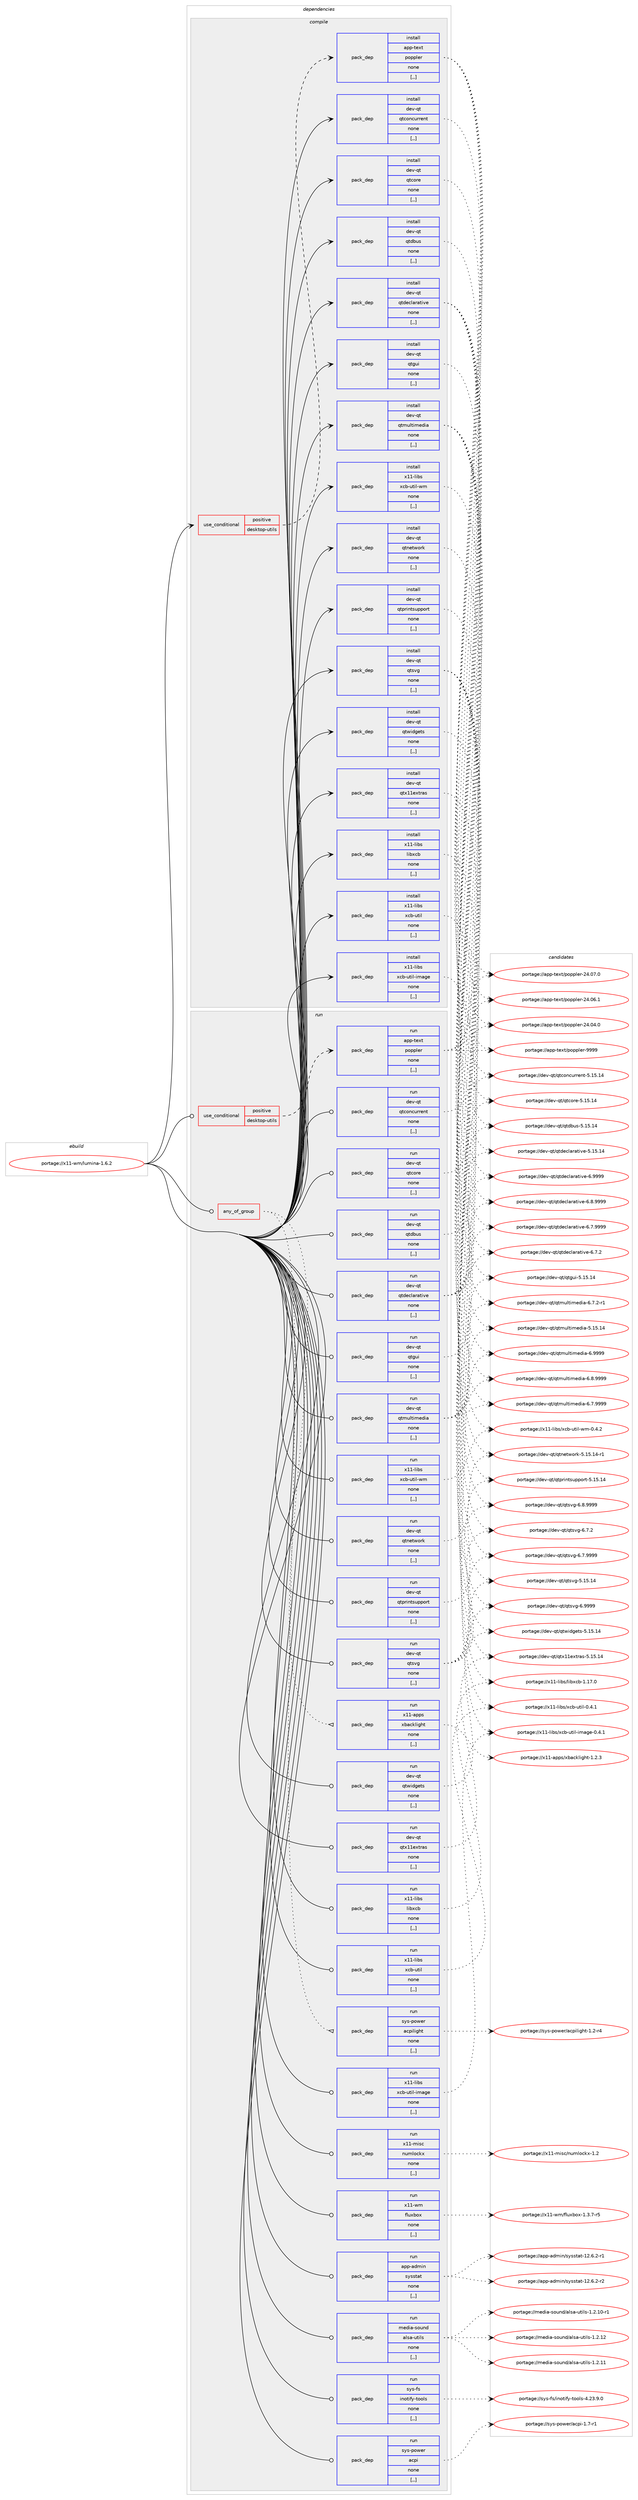 digraph prolog {

# *************
# Graph options
# *************

newrank=true;
concentrate=true;
compound=true;
graph [rankdir=LR,fontname=Helvetica,fontsize=10,ranksep=1.5];#, ranksep=2.5, nodesep=0.2];
edge  [arrowhead=vee];
node  [fontname=Helvetica,fontsize=10];

# **********
# The ebuild
# **********

subgraph cluster_leftcol {
color=gray;
label=<<i>ebuild</i>>;
id [label="portage://x11-wm/lumina-1.6.2", color=red, width=4, href="../x11-wm/lumina-1.6.2.svg"];
}

# ****************
# The dependencies
# ****************

subgraph cluster_midcol {
color=gray;
label=<<i>dependencies</i>>;
subgraph cluster_compile {
fillcolor="#eeeeee";
style=filled;
label=<<i>compile</i>>;
subgraph cond123637 {
dependency469698 [label=<<TABLE BORDER="0" CELLBORDER="1" CELLSPACING="0" CELLPADDING="4"><TR><TD ROWSPAN="3" CELLPADDING="10">use_conditional</TD></TR><TR><TD>positive</TD></TR><TR><TD>desktop-utils</TD></TR></TABLE>>, shape=none, color=red];
subgraph pack342618 {
dependency469699 [label=<<TABLE BORDER="0" CELLBORDER="1" CELLSPACING="0" CELLPADDING="4" WIDTH="220"><TR><TD ROWSPAN="6" CELLPADDING="30">pack_dep</TD></TR><TR><TD WIDTH="110">install</TD></TR><TR><TD>app-text</TD></TR><TR><TD>poppler</TD></TR><TR><TD>none</TD></TR><TR><TD>[,,]</TD></TR></TABLE>>, shape=none, color=blue];
}
dependency469698:e -> dependency469699:w [weight=20,style="dashed",arrowhead="vee"];
}
id:e -> dependency469698:w [weight=20,style="solid",arrowhead="vee"];
subgraph pack342619 {
dependency469700 [label=<<TABLE BORDER="0" CELLBORDER="1" CELLSPACING="0" CELLPADDING="4" WIDTH="220"><TR><TD ROWSPAN="6" CELLPADDING="30">pack_dep</TD></TR><TR><TD WIDTH="110">install</TD></TR><TR><TD>dev-qt</TD></TR><TR><TD>qtconcurrent</TD></TR><TR><TD>none</TD></TR><TR><TD>[,,]</TD></TR></TABLE>>, shape=none, color=blue];
}
id:e -> dependency469700:w [weight=20,style="solid",arrowhead="vee"];
subgraph pack342620 {
dependency469701 [label=<<TABLE BORDER="0" CELLBORDER="1" CELLSPACING="0" CELLPADDING="4" WIDTH="220"><TR><TD ROWSPAN="6" CELLPADDING="30">pack_dep</TD></TR><TR><TD WIDTH="110">install</TD></TR><TR><TD>dev-qt</TD></TR><TR><TD>qtcore</TD></TR><TR><TD>none</TD></TR><TR><TD>[,,]</TD></TR></TABLE>>, shape=none, color=blue];
}
id:e -> dependency469701:w [weight=20,style="solid",arrowhead="vee"];
subgraph pack342621 {
dependency469702 [label=<<TABLE BORDER="0" CELLBORDER="1" CELLSPACING="0" CELLPADDING="4" WIDTH="220"><TR><TD ROWSPAN="6" CELLPADDING="30">pack_dep</TD></TR><TR><TD WIDTH="110">install</TD></TR><TR><TD>dev-qt</TD></TR><TR><TD>qtdbus</TD></TR><TR><TD>none</TD></TR><TR><TD>[,,]</TD></TR></TABLE>>, shape=none, color=blue];
}
id:e -> dependency469702:w [weight=20,style="solid",arrowhead="vee"];
subgraph pack342622 {
dependency469703 [label=<<TABLE BORDER="0" CELLBORDER="1" CELLSPACING="0" CELLPADDING="4" WIDTH="220"><TR><TD ROWSPAN="6" CELLPADDING="30">pack_dep</TD></TR><TR><TD WIDTH="110">install</TD></TR><TR><TD>dev-qt</TD></TR><TR><TD>qtdeclarative</TD></TR><TR><TD>none</TD></TR><TR><TD>[,,]</TD></TR></TABLE>>, shape=none, color=blue];
}
id:e -> dependency469703:w [weight=20,style="solid",arrowhead="vee"];
subgraph pack342623 {
dependency469704 [label=<<TABLE BORDER="0" CELLBORDER="1" CELLSPACING="0" CELLPADDING="4" WIDTH="220"><TR><TD ROWSPAN="6" CELLPADDING="30">pack_dep</TD></TR><TR><TD WIDTH="110">install</TD></TR><TR><TD>dev-qt</TD></TR><TR><TD>qtgui</TD></TR><TR><TD>none</TD></TR><TR><TD>[,,]</TD></TR></TABLE>>, shape=none, color=blue];
}
id:e -> dependency469704:w [weight=20,style="solid",arrowhead="vee"];
subgraph pack342624 {
dependency469705 [label=<<TABLE BORDER="0" CELLBORDER="1" CELLSPACING="0" CELLPADDING="4" WIDTH="220"><TR><TD ROWSPAN="6" CELLPADDING="30">pack_dep</TD></TR><TR><TD WIDTH="110">install</TD></TR><TR><TD>dev-qt</TD></TR><TR><TD>qtmultimedia</TD></TR><TR><TD>none</TD></TR><TR><TD>[,,]</TD></TR></TABLE>>, shape=none, color=blue];
}
id:e -> dependency469705:w [weight=20,style="solid",arrowhead="vee"];
subgraph pack342625 {
dependency469706 [label=<<TABLE BORDER="0" CELLBORDER="1" CELLSPACING="0" CELLPADDING="4" WIDTH="220"><TR><TD ROWSPAN="6" CELLPADDING="30">pack_dep</TD></TR><TR><TD WIDTH="110">install</TD></TR><TR><TD>dev-qt</TD></TR><TR><TD>qtnetwork</TD></TR><TR><TD>none</TD></TR><TR><TD>[,,]</TD></TR></TABLE>>, shape=none, color=blue];
}
id:e -> dependency469706:w [weight=20,style="solid",arrowhead="vee"];
subgraph pack342626 {
dependency469707 [label=<<TABLE BORDER="0" CELLBORDER="1" CELLSPACING="0" CELLPADDING="4" WIDTH="220"><TR><TD ROWSPAN="6" CELLPADDING="30">pack_dep</TD></TR><TR><TD WIDTH="110">install</TD></TR><TR><TD>dev-qt</TD></TR><TR><TD>qtprintsupport</TD></TR><TR><TD>none</TD></TR><TR><TD>[,,]</TD></TR></TABLE>>, shape=none, color=blue];
}
id:e -> dependency469707:w [weight=20,style="solid",arrowhead="vee"];
subgraph pack342627 {
dependency469708 [label=<<TABLE BORDER="0" CELLBORDER="1" CELLSPACING="0" CELLPADDING="4" WIDTH="220"><TR><TD ROWSPAN="6" CELLPADDING="30">pack_dep</TD></TR><TR><TD WIDTH="110">install</TD></TR><TR><TD>dev-qt</TD></TR><TR><TD>qtsvg</TD></TR><TR><TD>none</TD></TR><TR><TD>[,,]</TD></TR></TABLE>>, shape=none, color=blue];
}
id:e -> dependency469708:w [weight=20,style="solid",arrowhead="vee"];
subgraph pack342628 {
dependency469709 [label=<<TABLE BORDER="0" CELLBORDER="1" CELLSPACING="0" CELLPADDING="4" WIDTH="220"><TR><TD ROWSPAN="6" CELLPADDING="30">pack_dep</TD></TR><TR><TD WIDTH="110">install</TD></TR><TR><TD>dev-qt</TD></TR><TR><TD>qtwidgets</TD></TR><TR><TD>none</TD></TR><TR><TD>[,,]</TD></TR></TABLE>>, shape=none, color=blue];
}
id:e -> dependency469709:w [weight=20,style="solid",arrowhead="vee"];
subgraph pack342629 {
dependency469710 [label=<<TABLE BORDER="0" CELLBORDER="1" CELLSPACING="0" CELLPADDING="4" WIDTH="220"><TR><TD ROWSPAN="6" CELLPADDING="30">pack_dep</TD></TR><TR><TD WIDTH="110">install</TD></TR><TR><TD>dev-qt</TD></TR><TR><TD>qtx11extras</TD></TR><TR><TD>none</TD></TR><TR><TD>[,,]</TD></TR></TABLE>>, shape=none, color=blue];
}
id:e -> dependency469710:w [weight=20,style="solid",arrowhead="vee"];
subgraph pack342630 {
dependency469711 [label=<<TABLE BORDER="0" CELLBORDER="1" CELLSPACING="0" CELLPADDING="4" WIDTH="220"><TR><TD ROWSPAN="6" CELLPADDING="30">pack_dep</TD></TR><TR><TD WIDTH="110">install</TD></TR><TR><TD>x11-libs</TD></TR><TR><TD>libxcb</TD></TR><TR><TD>none</TD></TR><TR><TD>[,,]</TD></TR></TABLE>>, shape=none, color=blue];
}
id:e -> dependency469711:w [weight=20,style="solid",arrowhead="vee"];
subgraph pack342631 {
dependency469712 [label=<<TABLE BORDER="0" CELLBORDER="1" CELLSPACING="0" CELLPADDING="4" WIDTH="220"><TR><TD ROWSPAN="6" CELLPADDING="30">pack_dep</TD></TR><TR><TD WIDTH="110">install</TD></TR><TR><TD>x11-libs</TD></TR><TR><TD>xcb-util</TD></TR><TR><TD>none</TD></TR><TR><TD>[,,]</TD></TR></TABLE>>, shape=none, color=blue];
}
id:e -> dependency469712:w [weight=20,style="solid",arrowhead="vee"];
subgraph pack342632 {
dependency469713 [label=<<TABLE BORDER="0" CELLBORDER="1" CELLSPACING="0" CELLPADDING="4" WIDTH="220"><TR><TD ROWSPAN="6" CELLPADDING="30">pack_dep</TD></TR><TR><TD WIDTH="110">install</TD></TR><TR><TD>x11-libs</TD></TR><TR><TD>xcb-util-image</TD></TR><TR><TD>none</TD></TR><TR><TD>[,,]</TD></TR></TABLE>>, shape=none, color=blue];
}
id:e -> dependency469713:w [weight=20,style="solid",arrowhead="vee"];
subgraph pack342633 {
dependency469714 [label=<<TABLE BORDER="0" CELLBORDER="1" CELLSPACING="0" CELLPADDING="4" WIDTH="220"><TR><TD ROWSPAN="6" CELLPADDING="30">pack_dep</TD></TR><TR><TD WIDTH="110">install</TD></TR><TR><TD>x11-libs</TD></TR><TR><TD>xcb-util-wm</TD></TR><TR><TD>none</TD></TR><TR><TD>[,,]</TD></TR></TABLE>>, shape=none, color=blue];
}
id:e -> dependency469714:w [weight=20,style="solid",arrowhead="vee"];
}
subgraph cluster_compileandrun {
fillcolor="#eeeeee";
style=filled;
label=<<i>compile and run</i>>;
}
subgraph cluster_run {
fillcolor="#eeeeee";
style=filled;
label=<<i>run</i>>;
subgraph any3190 {
dependency469715 [label=<<TABLE BORDER="0" CELLBORDER="1" CELLSPACING="0" CELLPADDING="4"><TR><TD CELLPADDING="10">any_of_group</TD></TR></TABLE>>, shape=none, color=red];subgraph pack342634 {
dependency469716 [label=<<TABLE BORDER="0" CELLBORDER="1" CELLSPACING="0" CELLPADDING="4" WIDTH="220"><TR><TD ROWSPAN="6" CELLPADDING="30">pack_dep</TD></TR><TR><TD WIDTH="110">run</TD></TR><TR><TD>x11-apps</TD></TR><TR><TD>xbacklight</TD></TR><TR><TD>none</TD></TR><TR><TD>[,,]</TD></TR></TABLE>>, shape=none, color=blue];
}
dependency469715:e -> dependency469716:w [weight=20,style="dotted",arrowhead="oinv"];
subgraph pack342635 {
dependency469717 [label=<<TABLE BORDER="0" CELLBORDER="1" CELLSPACING="0" CELLPADDING="4" WIDTH="220"><TR><TD ROWSPAN="6" CELLPADDING="30">pack_dep</TD></TR><TR><TD WIDTH="110">run</TD></TR><TR><TD>sys-power</TD></TR><TR><TD>acpilight</TD></TR><TR><TD>none</TD></TR><TR><TD>[,,]</TD></TR></TABLE>>, shape=none, color=blue];
}
dependency469715:e -> dependency469717:w [weight=20,style="dotted",arrowhead="oinv"];
}
id:e -> dependency469715:w [weight=20,style="solid",arrowhead="odot"];
subgraph cond123638 {
dependency469718 [label=<<TABLE BORDER="0" CELLBORDER="1" CELLSPACING="0" CELLPADDING="4"><TR><TD ROWSPAN="3" CELLPADDING="10">use_conditional</TD></TR><TR><TD>positive</TD></TR><TR><TD>desktop-utils</TD></TR></TABLE>>, shape=none, color=red];
subgraph pack342636 {
dependency469719 [label=<<TABLE BORDER="0" CELLBORDER="1" CELLSPACING="0" CELLPADDING="4" WIDTH="220"><TR><TD ROWSPAN="6" CELLPADDING="30">pack_dep</TD></TR><TR><TD WIDTH="110">run</TD></TR><TR><TD>app-text</TD></TR><TR><TD>poppler</TD></TR><TR><TD>none</TD></TR><TR><TD>[,,]</TD></TR></TABLE>>, shape=none, color=blue];
}
dependency469718:e -> dependency469719:w [weight=20,style="dashed",arrowhead="vee"];
}
id:e -> dependency469718:w [weight=20,style="solid",arrowhead="odot"];
subgraph pack342637 {
dependency469720 [label=<<TABLE BORDER="0" CELLBORDER="1" CELLSPACING="0" CELLPADDING="4" WIDTH="220"><TR><TD ROWSPAN="6" CELLPADDING="30">pack_dep</TD></TR><TR><TD WIDTH="110">run</TD></TR><TR><TD>app-admin</TD></TR><TR><TD>sysstat</TD></TR><TR><TD>none</TD></TR><TR><TD>[,,]</TD></TR></TABLE>>, shape=none, color=blue];
}
id:e -> dependency469720:w [weight=20,style="solid",arrowhead="odot"];
subgraph pack342638 {
dependency469721 [label=<<TABLE BORDER="0" CELLBORDER="1" CELLSPACING="0" CELLPADDING="4" WIDTH="220"><TR><TD ROWSPAN="6" CELLPADDING="30">pack_dep</TD></TR><TR><TD WIDTH="110">run</TD></TR><TR><TD>dev-qt</TD></TR><TR><TD>qtconcurrent</TD></TR><TR><TD>none</TD></TR><TR><TD>[,,]</TD></TR></TABLE>>, shape=none, color=blue];
}
id:e -> dependency469721:w [weight=20,style="solid",arrowhead="odot"];
subgraph pack342639 {
dependency469722 [label=<<TABLE BORDER="0" CELLBORDER="1" CELLSPACING="0" CELLPADDING="4" WIDTH="220"><TR><TD ROWSPAN="6" CELLPADDING="30">pack_dep</TD></TR><TR><TD WIDTH="110">run</TD></TR><TR><TD>dev-qt</TD></TR><TR><TD>qtcore</TD></TR><TR><TD>none</TD></TR><TR><TD>[,,]</TD></TR></TABLE>>, shape=none, color=blue];
}
id:e -> dependency469722:w [weight=20,style="solid",arrowhead="odot"];
subgraph pack342640 {
dependency469723 [label=<<TABLE BORDER="0" CELLBORDER="1" CELLSPACING="0" CELLPADDING="4" WIDTH="220"><TR><TD ROWSPAN="6" CELLPADDING="30">pack_dep</TD></TR><TR><TD WIDTH="110">run</TD></TR><TR><TD>dev-qt</TD></TR><TR><TD>qtdbus</TD></TR><TR><TD>none</TD></TR><TR><TD>[,,]</TD></TR></TABLE>>, shape=none, color=blue];
}
id:e -> dependency469723:w [weight=20,style="solid",arrowhead="odot"];
subgraph pack342641 {
dependency469724 [label=<<TABLE BORDER="0" CELLBORDER="1" CELLSPACING="0" CELLPADDING="4" WIDTH="220"><TR><TD ROWSPAN="6" CELLPADDING="30">pack_dep</TD></TR><TR><TD WIDTH="110">run</TD></TR><TR><TD>dev-qt</TD></TR><TR><TD>qtdeclarative</TD></TR><TR><TD>none</TD></TR><TR><TD>[,,]</TD></TR></TABLE>>, shape=none, color=blue];
}
id:e -> dependency469724:w [weight=20,style="solid",arrowhead="odot"];
subgraph pack342642 {
dependency469725 [label=<<TABLE BORDER="0" CELLBORDER="1" CELLSPACING="0" CELLPADDING="4" WIDTH="220"><TR><TD ROWSPAN="6" CELLPADDING="30">pack_dep</TD></TR><TR><TD WIDTH="110">run</TD></TR><TR><TD>dev-qt</TD></TR><TR><TD>qtgui</TD></TR><TR><TD>none</TD></TR><TR><TD>[,,]</TD></TR></TABLE>>, shape=none, color=blue];
}
id:e -> dependency469725:w [weight=20,style="solid",arrowhead="odot"];
subgraph pack342643 {
dependency469726 [label=<<TABLE BORDER="0" CELLBORDER="1" CELLSPACING="0" CELLPADDING="4" WIDTH="220"><TR><TD ROWSPAN="6" CELLPADDING="30">pack_dep</TD></TR><TR><TD WIDTH="110">run</TD></TR><TR><TD>dev-qt</TD></TR><TR><TD>qtmultimedia</TD></TR><TR><TD>none</TD></TR><TR><TD>[,,]</TD></TR></TABLE>>, shape=none, color=blue];
}
id:e -> dependency469726:w [weight=20,style="solid",arrowhead="odot"];
subgraph pack342644 {
dependency469727 [label=<<TABLE BORDER="0" CELLBORDER="1" CELLSPACING="0" CELLPADDING="4" WIDTH="220"><TR><TD ROWSPAN="6" CELLPADDING="30">pack_dep</TD></TR><TR><TD WIDTH="110">run</TD></TR><TR><TD>dev-qt</TD></TR><TR><TD>qtnetwork</TD></TR><TR><TD>none</TD></TR><TR><TD>[,,]</TD></TR></TABLE>>, shape=none, color=blue];
}
id:e -> dependency469727:w [weight=20,style="solid",arrowhead="odot"];
subgraph pack342645 {
dependency469728 [label=<<TABLE BORDER="0" CELLBORDER="1" CELLSPACING="0" CELLPADDING="4" WIDTH="220"><TR><TD ROWSPAN="6" CELLPADDING="30">pack_dep</TD></TR><TR><TD WIDTH="110">run</TD></TR><TR><TD>dev-qt</TD></TR><TR><TD>qtprintsupport</TD></TR><TR><TD>none</TD></TR><TR><TD>[,,]</TD></TR></TABLE>>, shape=none, color=blue];
}
id:e -> dependency469728:w [weight=20,style="solid",arrowhead="odot"];
subgraph pack342646 {
dependency469729 [label=<<TABLE BORDER="0" CELLBORDER="1" CELLSPACING="0" CELLPADDING="4" WIDTH="220"><TR><TD ROWSPAN="6" CELLPADDING="30">pack_dep</TD></TR><TR><TD WIDTH="110">run</TD></TR><TR><TD>dev-qt</TD></TR><TR><TD>qtsvg</TD></TR><TR><TD>none</TD></TR><TR><TD>[,,]</TD></TR></TABLE>>, shape=none, color=blue];
}
id:e -> dependency469729:w [weight=20,style="solid",arrowhead="odot"];
subgraph pack342647 {
dependency469730 [label=<<TABLE BORDER="0" CELLBORDER="1" CELLSPACING="0" CELLPADDING="4" WIDTH="220"><TR><TD ROWSPAN="6" CELLPADDING="30">pack_dep</TD></TR><TR><TD WIDTH="110">run</TD></TR><TR><TD>dev-qt</TD></TR><TR><TD>qtwidgets</TD></TR><TR><TD>none</TD></TR><TR><TD>[,,]</TD></TR></TABLE>>, shape=none, color=blue];
}
id:e -> dependency469730:w [weight=20,style="solid",arrowhead="odot"];
subgraph pack342648 {
dependency469731 [label=<<TABLE BORDER="0" CELLBORDER="1" CELLSPACING="0" CELLPADDING="4" WIDTH="220"><TR><TD ROWSPAN="6" CELLPADDING="30">pack_dep</TD></TR><TR><TD WIDTH="110">run</TD></TR><TR><TD>dev-qt</TD></TR><TR><TD>qtx11extras</TD></TR><TR><TD>none</TD></TR><TR><TD>[,,]</TD></TR></TABLE>>, shape=none, color=blue];
}
id:e -> dependency469731:w [weight=20,style="solid",arrowhead="odot"];
subgraph pack342649 {
dependency469732 [label=<<TABLE BORDER="0" CELLBORDER="1" CELLSPACING="0" CELLPADDING="4" WIDTH="220"><TR><TD ROWSPAN="6" CELLPADDING="30">pack_dep</TD></TR><TR><TD WIDTH="110">run</TD></TR><TR><TD>media-sound</TD></TR><TR><TD>alsa-utils</TD></TR><TR><TD>none</TD></TR><TR><TD>[,,]</TD></TR></TABLE>>, shape=none, color=blue];
}
id:e -> dependency469732:w [weight=20,style="solid",arrowhead="odot"];
subgraph pack342650 {
dependency469733 [label=<<TABLE BORDER="0" CELLBORDER="1" CELLSPACING="0" CELLPADDING="4" WIDTH="220"><TR><TD ROWSPAN="6" CELLPADDING="30">pack_dep</TD></TR><TR><TD WIDTH="110">run</TD></TR><TR><TD>sys-fs</TD></TR><TR><TD>inotify-tools</TD></TR><TR><TD>none</TD></TR><TR><TD>[,,]</TD></TR></TABLE>>, shape=none, color=blue];
}
id:e -> dependency469733:w [weight=20,style="solid",arrowhead="odot"];
subgraph pack342651 {
dependency469734 [label=<<TABLE BORDER="0" CELLBORDER="1" CELLSPACING="0" CELLPADDING="4" WIDTH="220"><TR><TD ROWSPAN="6" CELLPADDING="30">pack_dep</TD></TR><TR><TD WIDTH="110">run</TD></TR><TR><TD>sys-power</TD></TR><TR><TD>acpi</TD></TR><TR><TD>none</TD></TR><TR><TD>[,,]</TD></TR></TABLE>>, shape=none, color=blue];
}
id:e -> dependency469734:w [weight=20,style="solid",arrowhead="odot"];
subgraph pack342652 {
dependency469735 [label=<<TABLE BORDER="0" CELLBORDER="1" CELLSPACING="0" CELLPADDING="4" WIDTH="220"><TR><TD ROWSPAN="6" CELLPADDING="30">pack_dep</TD></TR><TR><TD WIDTH="110">run</TD></TR><TR><TD>x11-libs</TD></TR><TR><TD>libxcb</TD></TR><TR><TD>none</TD></TR><TR><TD>[,,]</TD></TR></TABLE>>, shape=none, color=blue];
}
id:e -> dependency469735:w [weight=20,style="solid",arrowhead="odot"];
subgraph pack342653 {
dependency469736 [label=<<TABLE BORDER="0" CELLBORDER="1" CELLSPACING="0" CELLPADDING="4" WIDTH="220"><TR><TD ROWSPAN="6" CELLPADDING="30">pack_dep</TD></TR><TR><TD WIDTH="110">run</TD></TR><TR><TD>x11-libs</TD></TR><TR><TD>xcb-util</TD></TR><TR><TD>none</TD></TR><TR><TD>[,,]</TD></TR></TABLE>>, shape=none, color=blue];
}
id:e -> dependency469736:w [weight=20,style="solid",arrowhead="odot"];
subgraph pack342654 {
dependency469737 [label=<<TABLE BORDER="0" CELLBORDER="1" CELLSPACING="0" CELLPADDING="4" WIDTH="220"><TR><TD ROWSPAN="6" CELLPADDING="30">pack_dep</TD></TR><TR><TD WIDTH="110">run</TD></TR><TR><TD>x11-libs</TD></TR><TR><TD>xcb-util-image</TD></TR><TR><TD>none</TD></TR><TR><TD>[,,]</TD></TR></TABLE>>, shape=none, color=blue];
}
id:e -> dependency469737:w [weight=20,style="solid",arrowhead="odot"];
subgraph pack342655 {
dependency469738 [label=<<TABLE BORDER="0" CELLBORDER="1" CELLSPACING="0" CELLPADDING="4" WIDTH="220"><TR><TD ROWSPAN="6" CELLPADDING="30">pack_dep</TD></TR><TR><TD WIDTH="110">run</TD></TR><TR><TD>x11-libs</TD></TR><TR><TD>xcb-util-wm</TD></TR><TR><TD>none</TD></TR><TR><TD>[,,]</TD></TR></TABLE>>, shape=none, color=blue];
}
id:e -> dependency469738:w [weight=20,style="solid",arrowhead="odot"];
subgraph pack342656 {
dependency469739 [label=<<TABLE BORDER="0" CELLBORDER="1" CELLSPACING="0" CELLPADDING="4" WIDTH="220"><TR><TD ROWSPAN="6" CELLPADDING="30">pack_dep</TD></TR><TR><TD WIDTH="110">run</TD></TR><TR><TD>x11-misc</TD></TR><TR><TD>numlockx</TD></TR><TR><TD>none</TD></TR><TR><TD>[,,]</TD></TR></TABLE>>, shape=none, color=blue];
}
id:e -> dependency469739:w [weight=20,style="solid",arrowhead="odot"];
subgraph pack342657 {
dependency469740 [label=<<TABLE BORDER="0" CELLBORDER="1" CELLSPACING="0" CELLPADDING="4" WIDTH="220"><TR><TD ROWSPAN="6" CELLPADDING="30">pack_dep</TD></TR><TR><TD WIDTH="110">run</TD></TR><TR><TD>x11-wm</TD></TR><TR><TD>fluxbox</TD></TR><TR><TD>none</TD></TR><TR><TD>[,,]</TD></TR></TABLE>>, shape=none, color=blue];
}
id:e -> dependency469740:w [weight=20,style="solid",arrowhead="odot"];
}
}

# **************
# The candidates
# **************

subgraph cluster_choices {
rank=same;
color=gray;
label=<<i>candidates</i>>;

subgraph choice342618 {
color=black;
nodesep=1;
choice9711211245116101120116471121111121121081011144557575757 [label="portage://app-text/poppler-9999", color=red, width=4,href="../app-text/poppler-9999.svg"];
choice9711211245116101120116471121111121121081011144550524648554648 [label="portage://app-text/poppler-24.07.0", color=red, width=4,href="../app-text/poppler-24.07.0.svg"];
choice9711211245116101120116471121111121121081011144550524648544649 [label="portage://app-text/poppler-24.06.1", color=red, width=4,href="../app-text/poppler-24.06.1.svg"];
choice9711211245116101120116471121111121121081011144550524648524648 [label="portage://app-text/poppler-24.04.0", color=red, width=4,href="../app-text/poppler-24.04.0.svg"];
dependency469699:e -> choice9711211245116101120116471121111121121081011144557575757:w [style=dotted,weight="100"];
dependency469699:e -> choice9711211245116101120116471121111121121081011144550524648554648:w [style=dotted,weight="100"];
dependency469699:e -> choice9711211245116101120116471121111121121081011144550524648544649:w [style=dotted,weight="100"];
dependency469699:e -> choice9711211245116101120116471121111121121081011144550524648524648:w [style=dotted,weight="100"];
}
subgraph choice342619 {
color=black;
nodesep=1;
choice100101118451131164711311699111110991171141141011101164553464953464952 [label="portage://dev-qt/qtconcurrent-5.15.14", color=red, width=4,href="../dev-qt/qtconcurrent-5.15.14.svg"];
dependency469700:e -> choice100101118451131164711311699111110991171141141011101164553464953464952:w [style=dotted,weight="100"];
}
subgraph choice342620 {
color=black;
nodesep=1;
choice1001011184511311647113116991111141014553464953464952 [label="portage://dev-qt/qtcore-5.15.14", color=red, width=4,href="../dev-qt/qtcore-5.15.14.svg"];
dependency469701:e -> choice1001011184511311647113116991111141014553464953464952:w [style=dotted,weight="100"];
}
subgraph choice342621 {
color=black;
nodesep=1;
choice1001011184511311647113116100981171154553464953464952 [label="portage://dev-qt/qtdbus-5.15.14", color=red, width=4,href="../dev-qt/qtdbus-5.15.14.svg"];
dependency469702:e -> choice1001011184511311647113116100981171154553464953464952:w [style=dotted,weight="100"];
}
subgraph choice342622 {
color=black;
nodesep=1;
choice100101118451131164711311610010199108971149711610511810145544657575757 [label="portage://dev-qt/qtdeclarative-6.9999", color=red, width=4,href="../dev-qt/qtdeclarative-6.9999.svg"];
choice1001011184511311647113116100101991089711497116105118101455446564657575757 [label="portage://dev-qt/qtdeclarative-6.8.9999", color=red, width=4,href="../dev-qt/qtdeclarative-6.8.9999.svg"];
choice1001011184511311647113116100101991089711497116105118101455446554657575757 [label="portage://dev-qt/qtdeclarative-6.7.9999", color=red, width=4,href="../dev-qt/qtdeclarative-6.7.9999.svg"];
choice1001011184511311647113116100101991089711497116105118101455446554650 [label="portage://dev-qt/qtdeclarative-6.7.2", color=red, width=4,href="../dev-qt/qtdeclarative-6.7.2.svg"];
choice10010111845113116471131161001019910897114971161051181014553464953464952 [label="portage://dev-qt/qtdeclarative-5.15.14", color=red, width=4,href="../dev-qt/qtdeclarative-5.15.14.svg"];
dependency469703:e -> choice100101118451131164711311610010199108971149711610511810145544657575757:w [style=dotted,weight="100"];
dependency469703:e -> choice1001011184511311647113116100101991089711497116105118101455446564657575757:w [style=dotted,weight="100"];
dependency469703:e -> choice1001011184511311647113116100101991089711497116105118101455446554657575757:w [style=dotted,weight="100"];
dependency469703:e -> choice1001011184511311647113116100101991089711497116105118101455446554650:w [style=dotted,weight="100"];
dependency469703:e -> choice10010111845113116471131161001019910897114971161051181014553464953464952:w [style=dotted,weight="100"];
}
subgraph choice342623 {
color=black;
nodesep=1;
choice10010111845113116471131161031171054553464953464952 [label="portage://dev-qt/qtgui-5.15.14", color=red, width=4,href="../dev-qt/qtgui-5.15.14.svg"];
dependency469704:e -> choice10010111845113116471131161031171054553464953464952:w [style=dotted,weight="100"];
}
subgraph choice342624 {
color=black;
nodesep=1;
choice10010111845113116471131161091171081161051091011001059745544657575757 [label="portage://dev-qt/qtmultimedia-6.9999", color=red, width=4,href="../dev-qt/qtmultimedia-6.9999.svg"];
choice100101118451131164711311610911710811610510910110010597455446564657575757 [label="portage://dev-qt/qtmultimedia-6.8.9999", color=red, width=4,href="../dev-qt/qtmultimedia-6.8.9999.svg"];
choice100101118451131164711311610911710811610510910110010597455446554657575757 [label="portage://dev-qt/qtmultimedia-6.7.9999", color=red, width=4,href="../dev-qt/qtmultimedia-6.7.9999.svg"];
choice1001011184511311647113116109117108116105109101100105974554465546504511449 [label="portage://dev-qt/qtmultimedia-6.7.2-r1", color=red, width=4,href="../dev-qt/qtmultimedia-6.7.2-r1.svg"];
choice1001011184511311647113116109117108116105109101100105974553464953464952 [label="portage://dev-qt/qtmultimedia-5.15.14", color=red, width=4,href="../dev-qt/qtmultimedia-5.15.14.svg"];
dependency469705:e -> choice10010111845113116471131161091171081161051091011001059745544657575757:w [style=dotted,weight="100"];
dependency469705:e -> choice100101118451131164711311610911710811610510910110010597455446564657575757:w [style=dotted,weight="100"];
dependency469705:e -> choice100101118451131164711311610911710811610510910110010597455446554657575757:w [style=dotted,weight="100"];
dependency469705:e -> choice1001011184511311647113116109117108116105109101100105974554465546504511449:w [style=dotted,weight="100"];
dependency469705:e -> choice1001011184511311647113116109117108116105109101100105974553464953464952:w [style=dotted,weight="100"];
}
subgraph choice342625 {
color=black;
nodesep=1;
choice100101118451131164711311611010111611911111410745534649534649524511449 [label="portage://dev-qt/qtnetwork-5.15.14-r1", color=red, width=4,href="../dev-qt/qtnetwork-5.15.14-r1.svg"];
dependency469706:e -> choice100101118451131164711311611010111611911111410745534649534649524511449:w [style=dotted,weight="100"];
}
subgraph choice342626 {
color=black;
nodesep=1;
choice10010111845113116471131161121141051101161151171121121111141164553464953464952 [label="portage://dev-qt/qtprintsupport-5.15.14", color=red, width=4,href="../dev-qt/qtprintsupport-5.15.14.svg"];
dependency469707:e -> choice10010111845113116471131161121141051101161151171121121111141164553464953464952:w [style=dotted,weight="100"];
}
subgraph choice342627 {
color=black;
nodesep=1;
choice100101118451131164711311611511810345544657575757 [label="portage://dev-qt/qtsvg-6.9999", color=red, width=4,href="../dev-qt/qtsvg-6.9999.svg"];
choice1001011184511311647113116115118103455446564657575757 [label="portage://dev-qt/qtsvg-6.8.9999", color=red, width=4,href="../dev-qt/qtsvg-6.8.9999.svg"];
choice1001011184511311647113116115118103455446554657575757 [label="portage://dev-qt/qtsvg-6.7.9999", color=red, width=4,href="../dev-qt/qtsvg-6.7.9999.svg"];
choice1001011184511311647113116115118103455446554650 [label="portage://dev-qt/qtsvg-6.7.2", color=red, width=4,href="../dev-qt/qtsvg-6.7.2.svg"];
choice10010111845113116471131161151181034553464953464952 [label="portage://dev-qt/qtsvg-5.15.14", color=red, width=4,href="../dev-qt/qtsvg-5.15.14.svg"];
dependency469708:e -> choice100101118451131164711311611511810345544657575757:w [style=dotted,weight="100"];
dependency469708:e -> choice1001011184511311647113116115118103455446564657575757:w [style=dotted,weight="100"];
dependency469708:e -> choice1001011184511311647113116115118103455446554657575757:w [style=dotted,weight="100"];
dependency469708:e -> choice1001011184511311647113116115118103455446554650:w [style=dotted,weight="100"];
dependency469708:e -> choice10010111845113116471131161151181034553464953464952:w [style=dotted,weight="100"];
}
subgraph choice342628 {
color=black;
nodesep=1;
choice10010111845113116471131161191051001031011161154553464953464952 [label="portage://dev-qt/qtwidgets-5.15.14", color=red, width=4,href="../dev-qt/qtwidgets-5.15.14.svg"];
dependency469709:e -> choice10010111845113116471131161191051001031011161154553464953464952:w [style=dotted,weight="100"];
}
subgraph choice342629 {
color=black;
nodesep=1;
choice10010111845113116471131161204949101120116114971154553464953464952 [label="portage://dev-qt/qtx11extras-5.15.14", color=red, width=4,href="../dev-qt/qtx11extras-5.15.14.svg"];
dependency469710:e -> choice10010111845113116471131161204949101120116114971154553464953464952:w [style=dotted,weight="100"];
}
subgraph choice342630 {
color=black;
nodesep=1;
choice120494945108105981154710810598120999845494649554648 [label="portage://x11-libs/libxcb-1.17.0", color=red, width=4,href="../x11-libs/libxcb-1.17.0.svg"];
dependency469711:e -> choice120494945108105981154710810598120999845494649554648:w [style=dotted,weight="100"];
}
subgraph choice342631 {
color=black;
nodesep=1;
choice1204949451081059811547120999845117116105108454846524649 [label="portage://x11-libs/xcb-util-0.4.1", color=red, width=4,href="../x11-libs/xcb-util-0.4.1.svg"];
dependency469712:e -> choice1204949451081059811547120999845117116105108454846524649:w [style=dotted,weight="100"];
}
subgraph choice342632 {
color=black;
nodesep=1;
choice12049494510810598115471209998451171161051084510510997103101454846524649 [label="portage://x11-libs/xcb-util-image-0.4.1", color=red, width=4,href="../x11-libs/xcb-util-image-0.4.1.svg"];
dependency469713:e -> choice12049494510810598115471209998451171161051084510510997103101454846524649:w [style=dotted,weight="100"];
}
subgraph choice342633 {
color=black;
nodesep=1;
choice120494945108105981154712099984511711610510845119109454846524650 [label="portage://x11-libs/xcb-util-wm-0.4.2", color=red, width=4,href="../x11-libs/xcb-util-wm-0.4.2.svg"];
dependency469714:e -> choice120494945108105981154712099984511711610510845119109454846524650:w [style=dotted,weight="100"];
}
subgraph choice342634 {
color=black;
nodesep=1;
choice1204949459711211211547120989799107108105103104116454946504651 [label="portage://x11-apps/xbacklight-1.2.3", color=red, width=4,href="../x11-apps/xbacklight-1.2.3.svg"];
dependency469716:e -> choice1204949459711211211547120989799107108105103104116454946504651:w [style=dotted,weight="100"];
}
subgraph choice342635 {
color=black;
nodesep=1;
choice11512111545112111119101114479799112105108105103104116454946504511452 [label="portage://sys-power/acpilight-1.2-r4", color=red, width=4,href="../sys-power/acpilight-1.2-r4.svg"];
dependency469717:e -> choice11512111545112111119101114479799112105108105103104116454946504511452:w [style=dotted,weight="100"];
}
subgraph choice342636 {
color=black;
nodesep=1;
choice9711211245116101120116471121111121121081011144557575757 [label="portage://app-text/poppler-9999", color=red, width=4,href="../app-text/poppler-9999.svg"];
choice9711211245116101120116471121111121121081011144550524648554648 [label="portage://app-text/poppler-24.07.0", color=red, width=4,href="../app-text/poppler-24.07.0.svg"];
choice9711211245116101120116471121111121121081011144550524648544649 [label="portage://app-text/poppler-24.06.1", color=red, width=4,href="../app-text/poppler-24.06.1.svg"];
choice9711211245116101120116471121111121121081011144550524648524648 [label="portage://app-text/poppler-24.04.0", color=red, width=4,href="../app-text/poppler-24.04.0.svg"];
dependency469719:e -> choice9711211245116101120116471121111121121081011144557575757:w [style=dotted,weight="100"];
dependency469719:e -> choice9711211245116101120116471121111121121081011144550524648554648:w [style=dotted,weight="100"];
dependency469719:e -> choice9711211245116101120116471121111121121081011144550524648544649:w [style=dotted,weight="100"];
dependency469719:e -> choice9711211245116101120116471121111121121081011144550524648524648:w [style=dotted,weight="100"];
}
subgraph choice342637 {
color=black;
nodesep=1;
choice9711211245971001091051104711512111511511697116454950465446504511450 [label="portage://app-admin/sysstat-12.6.2-r2", color=red, width=4,href="../app-admin/sysstat-12.6.2-r2.svg"];
choice9711211245971001091051104711512111511511697116454950465446504511449 [label="portage://app-admin/sysstat-12.6.2-r1", color=red, width=4,href="../app-admin/sysstat-12.6.2-r1.svg"];
dependency469720:e -> choice9711211245971001091051104711512111511511697116454950465446504511450:w [style=dotted,weight="100"];
dependency469720:e -> choice9711211245971001091051104711512111511511697116454950465446504511449:w [style=dotted,weight="100"];
}
subgraph choice342638 {
color=black;
nodesep=1;
choice100101118451131164711311699111110991171141141011101164553464953464952 [label="portage://dev-qt/qtconcurrent-5.15.14", color=red, width=4,href="../dev-qt/qtconcurrent-5.15.14.svg"];
dependency469721:e -> choice100101118451131164711311699111110991171141141011101164553464953464952:w [style=dotted,weight="100"];
}
subgraph choice342639 {
color=black;
nodesep=1;
choice1001011184511311647113116991111141014553464953464952 [label="portage://dev-qt/qtcore-5.15.14", color=red, width=4,href="../dev-qt/qtcore-5.15.14.svg"];
dependency469722:e -> choice1001011184511311647113116991111141014553464953464952:w [style=dotted,weight="100"];
}
subgraph choice342640 {
color=black;
nodesep=1;
choice1001011184511311647113116100981171154553464953464952 [label="portage://dev-qt/qtdbus-5.15.14", color=red, width=4,href="../dev-qt/qtdbus-5.15.14.svg"];
dependency469723:e -> choice1001011184511311647113116100981171154553464953464952:w [style=dotted,weight="100"];
}
subgraph choice342641 {
color=black;
nodesep=1;
choice100101118451131164711311610010199108971149711610511810145544657575757 [label="portage://dev-qt/qtdeclarative-6.9999", color=red, width=4,href="../dev-qt/qtdeclarative-6.9999.svg"];
choice1001011184511311647113116100101991089711497116105118101455446564657575757 [label="portage://dev-qt/qtdeclarative-6.8.9999", color=red, width=4,href="../dev-qt/qtdeclarative-6.8.9999.svg"];
choice1001011184511311647113116100101991089711497116105118101455446554657575757 [label="portage://dev-qt/qtdeclarative-6.7.9999", color=red, width=4,href="../dev-qt/qtdeclarative-6.7.9999.svg"];
choice1001011184511311647113116100101991089711497116105118101455446554650 [label="portage://dev-qt/qtdeclarative-6.7.2", color=red, width=4,href="../dev-qt/qtdeclarative-6.7.2.svg"];
choice10010111845113116471131161001019910897114971161051181014553464953464952 [label="portage://dev-qt/qtdeclarative-5.15.14", color=red, width=4,href="../dev-qt/qtdeclarative-5.15.14.svg"];
dependency469724:e -> choice100101118451131164711311610010199108971149711610511810145544657575757:w [style=dotted,weight="100"];
dependency469724:e -> choice1001011184511311647113116100101991089711497116105118101455446564657575757:w [style=dotted,weight="100"];
dependency469724:e -> choice1001011184511311647113116100101991089711497116105118101455446554657575757:w [style=dotted,weight="100"];
dependency469724:e -> choice1001011184511311647113116100101991089711497116105118101455446554650:w [style=dotted,weight="100"];
dependency469724:e -> choice10010111845113116471131161001019910897114971161051181014553464953464952:w [style=dotted,weight="100"];
}
subgraph choice342642 {
color=black;
nodesep=1;
choice10010111845113116471131161031171054553464953464952 [label="portage://dev-qt/qtgui-5.15.14", color=red, width=4,href="../dev-qt/qtgui-5.15.14.svg"];
dependency469725:e -> choice10010111845113116471131161031171054553464953464952:w [style=dotted,weight="100"];
}
subgraph choice342643 {
color=black;
nodesep=1;
choice10010111845113116471131161091171081161051091011001059745544657575757 [label="portage://dev-qt/qtmultimedia-6.9999", color=red, width=4,href="../dev-qt/qtmultimedia-6.9999.svg"];
choice100101118451131164711311610911710811610510910110010597455446564657575757 [label="portage://dev-qt/qtmultimedia-6.8.9999", color=red, width=4,href="../dev-qt/qtmultimedia-6.8.9999.svg"];
choice100101118451131164711311610911710811610510910110010597455446554657575757 [label="portage://dev-qt/qtmultimedia-6.7.9999", color=red, width=4,href="../dev-qt/qtmultimedia-6.7.9999.svg"];
choice1001011184511311647113116109117108116105109101100105974554465546504511449 [label="portage://dev-qt/qtmultimedia-6.7.2-r1", color=red, width=4,href="../dev-qt/qtmultimedia-6.7.2-r1.svg"];
choice1001011184511311647113116109117108116105109101100105974553464953464952 [label="portage://dev-qt/qtmultimedia-5.15.14", color=red, width=4,href="../dev-qt/qtmultimedia-5.15.14.svg"];
dependency469726:e -> choice10010111845113116471131161091171081161051091011001059745544657575757:w [style=dotted,weight="100"];
dependency469726:e -> choice100101118451131164711311610911710811610510910110010597455446564657575757:w [style=dotted,weight="100"];
dependency469726:e -> choice100101118451131164711311610911710811610510910110010597455446554657575757:w [style=dotted,weight="100"];
dependency469726:e -> choice1001011184511311647113116109117108116105109101100105974554465546504511449:w [style=dotted,weight="100"];
dependency469726:e -> choice1001011184511311647113116109117108116105109101100105974553464953464952:w [style=dotted,weight="100"];
}
subgraph choice342644 {
color=black;
nodesep=1;
choice100101118451131164711311611010111611911111410745534649534649524511449 [label="portage://dev-qt/qtnetwork-5.15.14-r1", color=red, width=4,href="../dev-qt/qtnetwork-5.15.14-r1.svg"];
dependency469727:e -> choice100101118451131164711311611010111611911111410745534649534649524511449:w [style=dotted,weight="100"];
}
subgraph choice342645 {
color=black;
nodesep=1;
choice10010111845113116471131161121141051101161151171121121111141164553464953464952 [label="portage://dev-qt/qtprintsupport-5.15.14", color=red, width=4,href="../dev-qt/qtprintsupport-5.15.14.svg"];
dependency469728:e -> choice10010111845113116471131161121141051101161151171121121111141164553464953464952:w [style=dotted,weight="100"];
}
subgraph choice342646 {
color=black;
nodesep=1;
choice100101118451131164711311611511810345544657575757 [label="portage://dev-qt/qtsvg-6.9999", color=red, width=4,href="../dev-qt/qtsvg-6.9999.svg"];
choice1001011184511311647113116115118103455446564657575757 [label="portage://dev-qt/qtsvg-6.8.9999", color=red, width=4,href="../dev-qt/qtsvg-6.8.9999.svg"];
choice1001011184511311647113116115118103455446554657575757 [label="portage://dev-qt/qtsvg-6.7.9999", color=red, width=4,href="../dev-qt/qtsvg-6.7.9999.svg"];
choice1001011184511311647113116115118103455446554650 [label="portage://dev-qt/qtsvg-6.7.2", color=red, width=4,href="../dev-qt/qtsvg-6.7.2.svg"];
choice10010111845113116471131161151181034553464953464952 [label="portage://dev-qt/qtsvg-5.15.14", color=red, width=4,href="../dev-qt/qtsvg-5.15.14.svg"];
dependency469729:e -> choice100101118451131164711311611511810345544657575757:w [style=dotted,weight="100"];
dependency469729:e -> choice1001011184511311647113116115118103455446564657575757:w [style=dotted,weight="100"];
dependency469729:e -> choice1001011184511311647113116115118103455446554657575757:w [style=dotted,weight="100"];
dependency469729:e -> choice1001011184511311647113116115118103455446554650:w [style=dotted,weight="100"];
dependency469729:e -> choice10010111845113116471131161151181034553464953464952:w [style=dotted,weight="100"];
}
subgraph choice342647 {
color=black;
nodesep=1;
choice10010111845113116471131161191051001031011161154553464953464952 [label="portage://dev-qt/qtwidgets-5.15.14", color=red, width=4,href="../dev-qt/qtwidgets-5.15.14.svg"];
dependency469730:e -> choice10010111845113116471131161191051001031011161154553464953464952:w [style=dotted,weight="100"];
}
subgraph choice342648 {
color=black;
nodesep=1;
choice10010111845113116471131161204949101120116114971154553464953464952 [label="portage://dev-qt/qtx11extras-5.15.14", color=red, width=4,href="../dev-qt/qtx11extras-5.15.14.svg"];
dependency469731:e -> choice10010111845113116471131161204949101120116114971154553464953464952:w [style=dotted,weight="100"];
}
subgraph choice342649 {
color=black;
nodesep=1;
choice10910110010597451151111171101004797108115974511711610510811545494650464950 [label="portage://media-sound/alsa-utils-1.2.12", color=red, width=4,href="../media-sound/alsa-utils-1.2.12.svg"];
choice10910110010597451151111171101004797108115974511711610510811545494650464949 [label="portage://media-sound/alsa-utils-1.2.11", color=red, width=4,href="../media-sound/alsa-utils-1.2.11.svg"];
choice109101100105974511511111711010047971081159745117116105108115454946504649484511449 [label="portage://media-sound/alsa-utils-1.2.10-r1", color=red, width=4,href="../media-sound/alsa-utils-1.2.10-r1.svg"];
dependency469732:e -> choice10910110010597451151111171101004797108115974511711610510811545494650464950:w [style=dotted,weight="100"];
dependency469732:e -> choice10910110010597451151111171101004797108115974511711610510811545494650464949:w [style=dotted,weight="100"];
dependency469732:e -> choice109101100105974511511111711010047971081159745117116105108115454946504649484511449:w [style=dotted,weight="100"];
}
subgraph choice342650 {
color=black;
nodesep=1;
choice115121115451021154710511011111610510212145116111111108115455246505146574648 [label="portage://sys-fs/inotify-tools-4.23.9.0", color=red, width=4,href="../sys-fs/inotify-tools-4.23.9.0.svg"];
dependency469733:e -> choice115121115451021154710511011111610510212145116111111108115455246505146574648:w [style=dotted,weight="100"];
}
subgraph choice342651 {
color=black;
nodesep=1;
choice11512111545112111119101114479799112105454946554511449 [label="portage://sys-power/acpi-1.7-r1", color=red, width=4,href="../sys-power/acpi-1.7-r1.svg"];
dependency469734:e -> choice11512111545112111119101114479799112105454946554511449:w [style=dotted,weight="100"];
}
subgraph choice342652 {
color=black;
nodesep=1;
choice120494945108105981154710810598120999845494649554648 [label="portage://x11-libs/libxcb-1.17.0", color=red, width=4,href="../x11-libs/libxcb-1.17.0.svg"];
dependency469735:e -> choice120494945108105981154710810598120999845494649554648:w [style=dotted,weight="100"];
}
subgraph choice342653 {
color=black;
nodesep=1;
choice1204949451081059811547120999845117116105108454846524649 [label="portage://x11-libs/xcb-util-0.4.1", color=red, width=4,href="../x11-libs/xcb-util-0.4.1.svg"];
dependency469736:e -> choice1204949451081059811547120999845117116105108454846524649:w [style=dotted,weight="100"];
}
subgraph choice342654 {
color=black;
nodesep=1;
choice12049494510810598115471209998451171161051084510510997103101454846524649 [label="portage://x11-libs/xcb-util-image-0.4.1", color=red, width=4,href="../x11-libs/xcb-util-image-0.4.1.svg"];
dependency469737:e -> choice12049494510810598115471209998451171161051084510510997103101454846524649:w [style=dotted,weight="100"];
}
subgraph choice342655 {
color=black;
nodesep=1;
choice120494945108105981154712099984511711610510845119109454846524650 [label="portage://x11-libs/xcb-util-wm-0.4.2", color=red, width=4,href="../x11-libs/xcb-util-wm-0.4.2.svg"];
dependency469738:e -> choice120494945108105981154712099984511711610510845119109454846524650:w [style=dotted,weight="100"];
}
subgraph choice342656 {
color=black;
nodesep=1;
choice12049494510910511599471101171091081119910712045494650 [label="portage://x11-misc/numlockx-1.2", color=red, width=4,href="../x11-misc/numlockx-1.2.svg"];
dependency469739:e -> choice12049494510910511599471101171091081119910712045494650:w [style=dotted,weight="100"];
}
subgraph choice342657 {
color=black;
nodesep=1;
choice12049494511910947102108117120981111204549465146554511453 [label="portage://x11-wm/fluxbox-1.3.7-r5", color=red, width=4,href="../x11-wm/fluxbox-1.3.7-r5.svg"];
dependency469740:e -> choice12049494511910947102108117120981111204549465146554511453:w [style=dotted,weight="100"];
}
}

}
